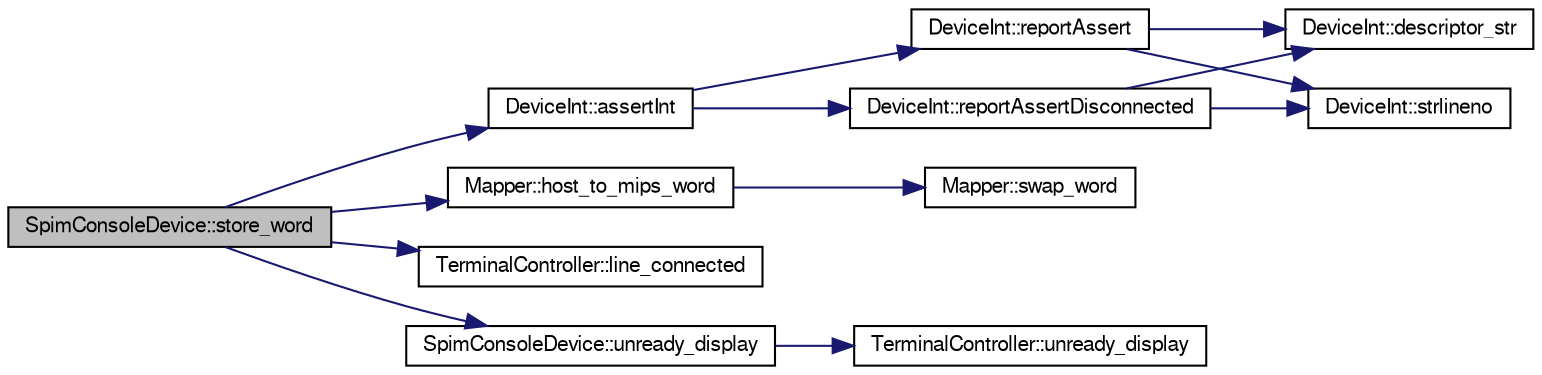 digraph G
{
  edge [fontname="FreeSans",fontsize="10",labelfontname="FreeSans",labelfontsize="10"];
  node [fontname="FreeSans",fontsize="10",shape=record];
  rankdir=LR;
  Node1 [label="SpimConsoleDevice::store_word",height=0.2,width=0.4,color="black", fillcolor="grey75", style="filled" fontcolor="black"];
  Node1 -> Node2 [color="midnightblue",fontsize="10",style="solid"];
  Node2 [label="DeviceInt::assertInt",height=0.2,width=0.4,color="black", fillcolor="white", style="filled",URL="$classDeviceInt.html#a2b7e17c5314630680c3a09a9e706f870"];
  Node2 -> Node3 [color="midnightblue",fontsize="10",style="solid"];
  Node3 [label="DeviceInt::reportAssert",height=0.2,width=0.4,color="black", fillcolor="white", style="filled",URL="$classDeviceInt.html#a043b0544625e7cbcb532fffbfe044425"];
  Node3 -> Node4 [color="midnightblue",fontsize="10",style="solid"];
  Node4 [label="DeviceInt::descriptor_str",height=0.2,width=0.4,color="black", fillcolor="white", style="filled",URL="$classDeviceInt.html#a8e93853ae77b6a63a140ed498d9fc8b8"];
  Node3 -> Node5 [color="midnightblue",fontsize="10",style="solid"];
  Node5 [label="DeviceInt::strlineno",height=0.2,width=0.4,color="black", fillcolor="white", style="filled",URL="$classDeviceInt.html#a7b51658efadb002993df8b4475ce29eb"];
  Node2 -> Node6 [color="midnightblue",fontsize="10",style="solid"];
  Node6 [label="DeviceInt::reportAssertDisconnected",height=0.2,width=0.4,color="black", fillcolor="white", style="filled",URL="$classDeviceInt.html#abaef481c8ded1d9ddc5a7789e498856e"];
  Node6 -> Node4 [color="midnightblue",fontsize="10",style="solid"];
  Node6 -> Node5 [color="midnightblue",fontsize="10",style="solid"];
  Node1 -> Node7 [color="midnightblue",fontsize="10",style="solid"];
  Node7 [label="Mapper::host_to_mips_word",height=0.2,width=0.4,color="black", fillcolor="white", style="filled",URL="$classMapper.html#ab63092a89802fab46fe3c4e2191e76fd"];
  Node7 -> Node8 [color="midnightblue",fontsize="10",style="solid"];
  Node8 [label="Mapper::swap_word",height=0.2,width=0.4,color="black", fillcolor="white", style="filled",URL="$classMapper.html#aad996f69d0a2aca785f5a8e9440789be"];
  Node1 -> Node9 [color="midnightblue",fontsize="10",style="solid"];
  Node9 [label="TerminalController::line_connected",height=0.2,width=0.4,color="black", fillcolor="white", style="filled",URL="$classTerminalController.html#a157b1f7b289043c3b27470230875d9c3"];
  Node1 -> Node10 [color="midnightblue",fontsize="10",style="solid"];
  Node10 [label="SpimConsoleDevice::unready_display",height=0.2,width=0.4,color="black", fillcolor="white", style="filled",URL="$classSpimConsoleDevice.html#a05eaad591781ef58baad9905c2f3dbde"];
  Node10 -> Node11 [color="midnightblue",fontsize="10",style="solid"];
  Node11 [label="TerminalController::unready_display",height=0.2,width=0.4,color="black", fillcolor="white", style="filled",URL="$classTerminalController.html#acf0314b08dad27cfe57bf374cecbc5a3"];
}
